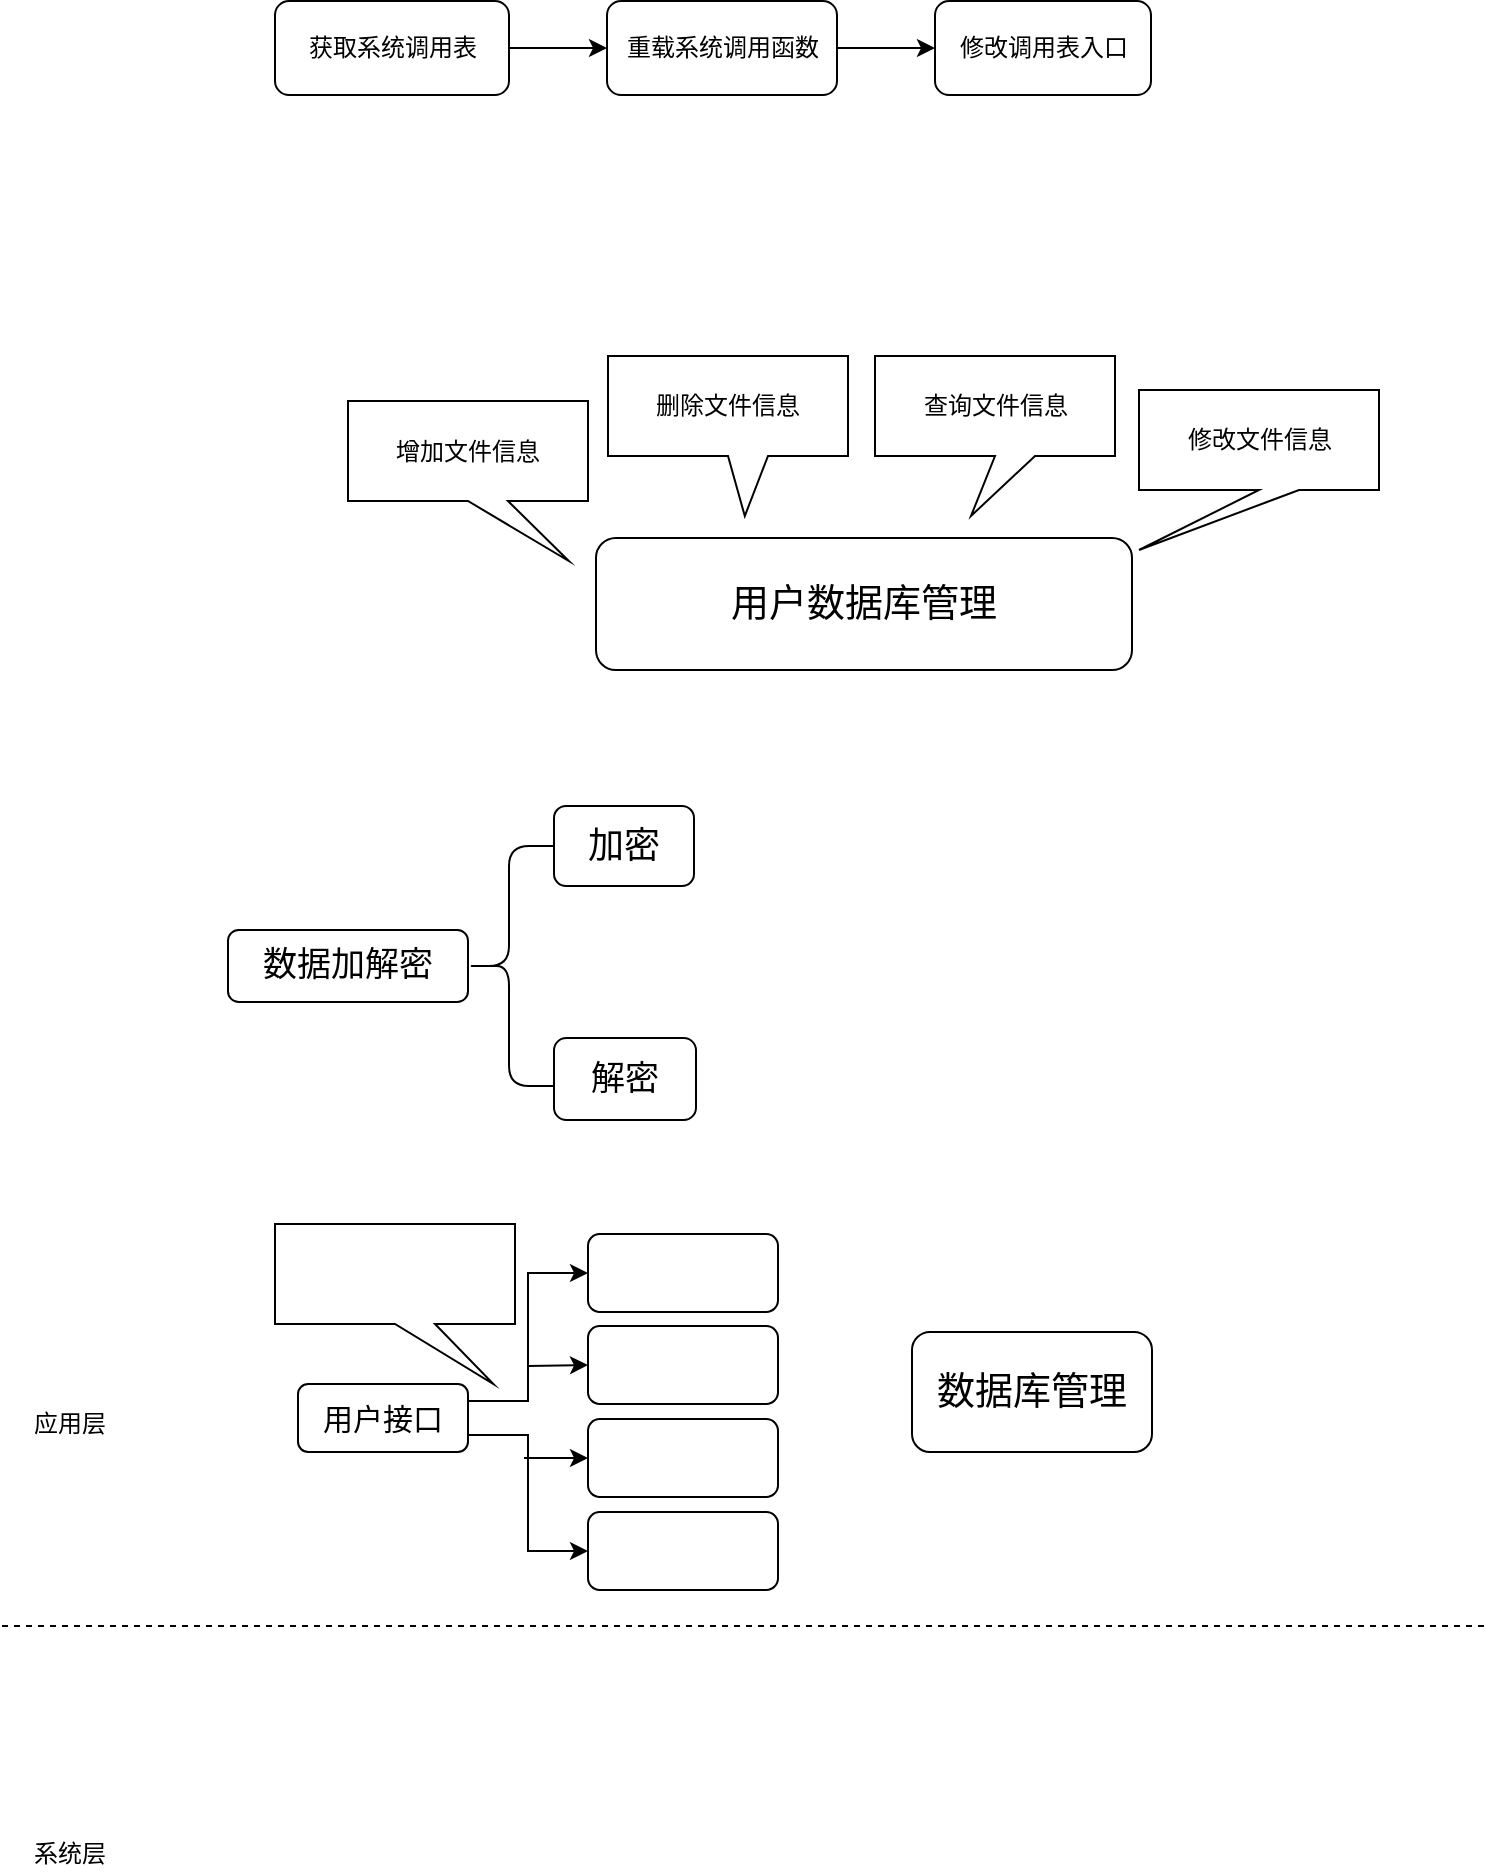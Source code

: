 <mxfile version="12.1.0" type="github" pages="1"><diagram id="vec66oDkyf0rAddUYkw5" name="第 1 页"><mxGraphModel dx="898" dy="546" grid="0" gridSize="10" guides="1" tooltips="1" connect="1" arrows="1" fold="1" page="1" pageScale="1" pageWidth="2339" pageHeight="3300" math="0" shadow="0"><root><mxCell id="0"/><mxCell id="1" parent="0"/><mxCell id="iOjS4k8i5JjwWPVwrMD9-8" style="edgeStyle=orthogonalEdgeStyle;rounded=0;orthogonalLoop=1;jettySize=auto;html=1;exitX=1;exitY=0.5;exitDx=0;exitDy=0;" edge="1" parent="1" source="iOjS4k8i5JjwWPVwrMD9-1" target="iOjS4k8i5JjwWPVwrMD9-2"><mxGeometry relative="1" as="geometry"/></mxCell><mxCell id="iOjS4k8i5JjwWPVwrMD9-1" value="获取系统调用表" style="rounded=1;whiteSpace=wrap;html=1;" vertex="1" parent="1"><mxGeometry x="237.5" y="37.5" width="117" height="47" as="geometry"/></mxCell><mxCell id="iOjS4k8i5JjwWPVwrMD9-7" style="edgeStyle=orthogonalEdgeStyle;rounded=0;orthogonalLoop=1;jettySize=auto;html=1;exitX=1;exitY=0.5;exitDx=0;exitDy=0;" edge="1" parent="1" source="iOjS4k8i5JjwWPVwrMD9-2" target="iOjS4k8i5JjwWPVwrMD9-3"><mxGeometry relative="1" as="geometry"/></mxCell><mxCell id="iOjS4k8i5JjwWPVwrMD9-2" value="重载系统调用函数" style="rounded=1;whiteSpace=wrap;html=1;" vertex="1" parent="1"><mxGeometry x="403.5" y="37.5" width="115" height="47" as="geometry"/></mxCell><mxCell id="iOjS4k8i5JjwWPVwrMD9-3" value="修改调用表入口" style="rounded=1;whiteSpace=wrap;html=1;" vertex="1" parent="1"><mxGeometry x="567.5" y="37.5" width="108" height="47" as="geometry"/></mxCell><mxCell id="iOjS4k8i5JjwWPVwrMD9-9" value="&lt;font style=&quot;font-size: 19px&quot;&gt;用户数据库管理&lt;/font&gt;" style="rounded=1;whiteSpace=wrap;html=1;" vertex="1" parent="1"><mxGeometry x="398" y="306" width="268" height="66" as="geometry"/></mxCell><mxCell id="iOjS4k8i5JjwWPVwrMD9-10" value="增加文件信息" style="shape=callout;whiteSpace=wrap;html=1;perimeter=calloutPerimeter;position2=0.92;" vertex="1" parent="1"><mxGeometry x="274" y="237.5" width="120" height="80" as="geometry"/></mxCell><mxCell id="iOjS4k8i5JjwWPVwrMD9-11" value="删除文件信息" style="shape=callout;whiteSpace=wrap;html=1;perimeter=calloutPerimeter;position2=0.57;" vertex="1" parent="1"><mxGeometry x="404" y="215" width="120" height="80" as="geometry"/></mxCell><mxCell id="iOjS4k8i5JjwWPVwrMD9-12" value="查询文件信息" style="shape=callout;whiteSpace=wrap;html=1;perimeter=calloutPerimeter;position2=0.4;" vertex="1" parent="1"><mxGeometry x="537.5" y="215" width="120" height="80" as="geometry"/></mxCell><mxCell id="iOjS4k8i5JjwWPVwrMD9-13" value="修改文件信息" style="shape=callout;whiteSpace=wrap;html=1;perimeter=calloutPerimeter;position2=0;" vertex="1" parent="1"><mxGeometry x="669.5" y="232" width="120" height="80" as="geometry"/></mxCell><mxCell id="iOjS4k8i5JjwWPVwrMD9-14" value="&lt;font style=&quot;font-size: 17px&quot;&gt;数据加解密&lt;/font&gt;" style="rounded=1;whiteSpace=wrap;html=1;" vertex="1" parent="1"><mxGeometry x="214" y="502" width="120" height="36" as="geometry"/></mxCell><mxCell id="iOjS4k8i5JjwWPVwrMD9-15" value="" style="shape=curlyBracket;whiteSpace=wrap;html=1;rounded=1;" vertex="1" parent="1"><mxGeometry x="332" y="460" width="45" height="120" as="geometry"/></mxCell><mxCell id="iOjS4k8i5JjwWPVwrMD9-16" value="&lt;font style=&quot;font-size: 18px&quot;&gt;加密&lt;/font&gt;" style="rounded=1;whiteSpace=wrap;html=1;" vertex="1" parent="1"><mxGeometry x="377" y="440" width="70" height="40" as="geometry"/></mxCell><mxCell id="iOjS4k8i5JjwWPVwrMD9-17" value="&lt;font style=&quot;font-size: 17px&quot;&gt;解密&lt;/font&gt;" style="rounded=1;whiteSpace=wrap;html=1;" vertex="1" parent="1"><mxGeometry x="377" y="556" width="71" height="41" as="geometry"/></mxCell><mxCell id="iOjS4k8i5JjwWPVwrMD9-20" value="" style="endArrow=none;dashed=1;html=1;" edge="1" parent="1"><mxGeometry width="50" height="50" relative="1" as="geometry"><mxPoint x="101" y="850" as="sourcePoint"/><mxPoint x="845" y="850" as="targetPoint"/></mxGeometry></mxCell><mxCell id="iOjS4k8i5JjwWPVwrMD9-21" value="应用层" style="text;html=1;strokeColor=none;fillColor=none;align=center;verticalAlign=middle;whiteSpace=wrap;rounded=0;" vertex="1" parent="1"><mxGeometry x="115" y="739" width="40" height="20" as="geometry"/></mxCell><mxCell id="iOjS4k8i5JjwWPVwrMD9-33" style="edgeStyle=orthogonalEdgeStyle;rounded=0;orthogonalLoop=1;jettySize=auto;html=1;exitX=1;exitY=0.75;exitDx=0;exitDy=0;entryX=0;entryY=0.5;entryDx=0;entryDy=0;" edge="1" parent="1" source="iOjS4k8i5JjwWPVwrMD9-22" target="iOjS4k8i5JjwWPVwrMD9-26"><mxGeometry relative="1" as="geometry"/></mxCell><mxCell id="iOjS4k8i5JjwWPVwrMD9-34" style="edgeStyle=orthogonalEdgeStyle;rounded=0;orthogonalLoop=1;jettySize=auto;html=1;exitX=1;exitY=0.25;exitDx=0;exitDy=0;entryX=0;entryY=0.5;entryDx=0;entryDy=0;" edge="1" parent="1" source="iOjS4k8i5JjwWPVwrMD9-22" target="iOjS4k8i5JjwWPVwrMD9-23"><mxGeometry relative="1" as="geometry"/></mxCell><mxCell id="iOjS4k8i5JjwWPVwrMD9-22" value="&lt;font style=&quot;font-size: 15px&quot;&gt;用户接口&lt;/font&gt;" style="rounded=1;whiteSpace=wrap;html=1;" vertex="1" parent="1"><mxGeometry x="249" y="729" width="85" height="34" as="geometry"/></mxCell><mxCell id="iOjS4k8i5JjwWPVwrMD9-23" value="" style="rounded=1;whiteSpace=wrap;html=1;" vertex="1" parent="1"><mxGeometry x="394" y="654" width="95" height="39" as="geometry"/></mxCell><mxCell id="iOjS4k8i5JjwWPVwrMD9-24" value="" style="rounded=1;whiteSpace=wrap;html=1;" vertex="1" parent="1"><mxGeometry x="394" y="700" width="95" height="39" as="geometry"/></mxCell><mxCell id="iOjS4k8i5JjwWPVwrMD9-25" value="" style="rounded=1;whiteSpace=wrap;html=1;" vertex="1" parent="1"><mxGeometry x="394" y="746.5" width="95" height="39" as="geometry"/></mxCell><mxCell id="iOjS4k8i5JjwWPVwrMD9-26" value="" style="rounded=1;whiteSpace=wrap;html=1;" vertex="1" parent="1"><mxGeometry x="394" y="793" width="95" height="39" as="geometry"/></mxCell><mxCell id="iOjS4k8i5JjwWPVwrMD9-28" value="&lt;font style=&quot;font-size: 19px&quot;&gt;数据库管理&lt;/font&gt;" style="rounded=1;whiteSpace=wrap;html=1;rotation=0;" vertex="1" parent="1"><mxGeometry x="556" y="703" width="120" height="60" as="geometry"/></mxCell><mxCell id="iOjS4k8i5JjwWPVwrMD9-29" value="系统层" style="text;html=1;strokeColor=none;fillColor=none;align=center;verticalAlign=middle;whiteSpace=wrap;rounded=0;" vertex="1" parent="1"><mxGeometry x="115" y="954" width="40" height="20" as="geometry"/></mxCell><mxCell id="iOjS4k8i5JjwWPVwrMD9-30" value="" style="shape=callout;whiteSpace=wrap;html=1;perimeter=calloutPerimeter;position2=0.91;" vertex="1" parent="1"><mxGeometry x="237.5" y="649" width="120" height="80" as="geometry"/></mxCell><mxCell id="iOjS4k8i5JjwWPVwrMD9-36" value="" style="endArrow=classic;html=1;entryX=0;entryY=0.5;entryDx=0;entryDy=0;" edge="1" parent="1" target="iOjS4k8i5JjwWPVwrMD9-24"><mxGeometry width="50" height="50" relative="1" as="geometry"><mxPoint x="364" y="720" as="sourcePoint"/><mxPoint x="151" y="995" as="targetPoint"/></mxGeometry></mxCell><mxCell id="iOjS4k8i5JjwWPVwrMD9-37" value="" style="endArrow=classic;html=1;entryX=0;entryY=0.5;entryDx=0;entryDy=0;" edge="1" parent="1" target="iOjS4k8i5JjwWPVwrMD9-25"><mxGeometry width="50" height="50" relative="1" as="geometry"><mxPoint x="362" y="766" as="sourcePoint"/><mxPoint x="404" y="729.5" as="targetPoint"/></mxGeometry></mxCell></root></mxGraphModel></diagram></mxfile>